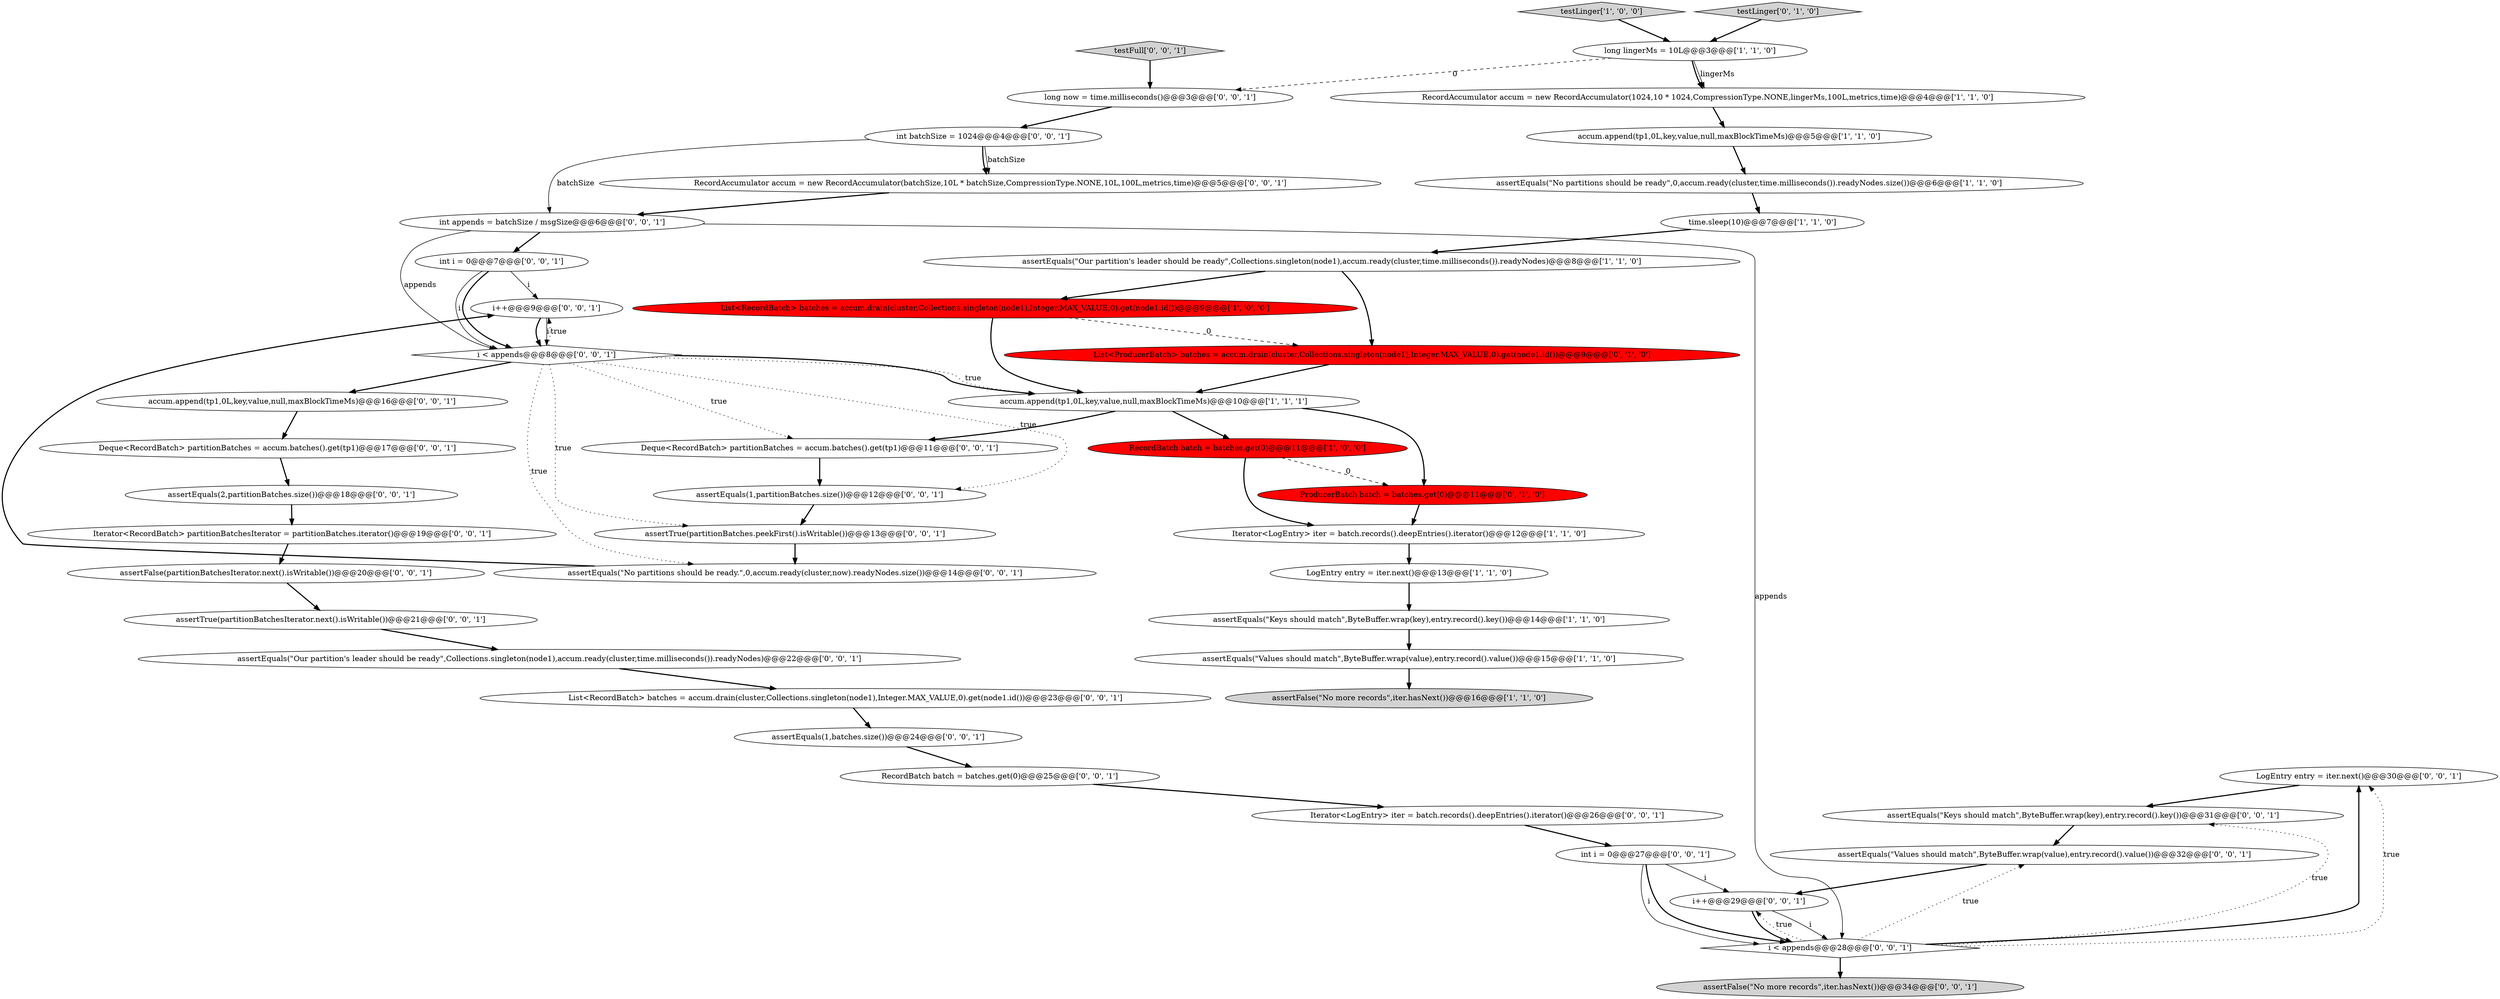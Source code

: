 digraph {
40 [style = filled, label = "LogEntry entry = iter.next()@@@30@@@['0', '0', '1']", fillcolor = white, shape = ellipse image = "AAA0AAABBB3BBB"];
31 [style = filled, label = "int batchSize = 1024@@@4@@@['0', '0', '1']", fillcolor = white, shape = ellipse image = "AAA0AAABBB3BBB"];
12 [style = filled, label = "List<RecordBatch> batches = accum.drain(cluster,Collections.singleton(node1),Integer.MAX_VALUE,0).get(node1.id())@@@9@@@['1', '0', '0']", fillcolor = red, shape = ellipse image = "AAA1AAABBB1BBB"];
47 [style = filled, label = "assertEquals(\"Values should match\",ByteBuffer.wrap(value),entry.record().value())@@@32@@@['0', '0', '1']", fillcolor = white, shape = ellipse image = "AAA0AAABBB3BBB"];
46 [style = filled, label = "Iterator<RecordBatch> partitionBatchesIterator = partitionBatches.iterator()@@@19@@@['0', '0', '1']", fillcolor = white, shape = ellipse image = "AAA0AAABBB3BBB"];
28 [style = filled, label = "int i = 0@@@7@@@['0', '0', '1']", fillcolor = white, shape = ellipse image = "AAA0AAABBB3BBB"];
44 [style = filled, label = "int appends = batchSize / msgSize@@@6@@@['0', '0', '1']", fillcolor = white, shape = ellipse image = "AAA0AAABBB3BBB"];
14 [style = filled, label = "testLinger['1', '0', '0']", fillcolor = lightgray, shape = diamond image = "AAA0AAABBB1BBB"];
37 [style = filled, label = "assertFalse(\"No more records\",iter.hasNext())@@@34@@@['0', '0', '1']", fillcolor = lightgray, shape = ellipse image = "AAA0AAABBB3BBB"];
2 [style = filled, label = "RecordAccumulator accum = new RecordAccumulator(1024,10 * 1024,CompressionType.NONE,lingerMs,100L,metrics,time)@@@4@@@['1', '1', '0']", fillcolor = white, shape = ellipse image = "AAA0AAABBB1BBB"];
3 [style = filled, label = "time.sleep(10)@@@7@@@['1', '1', '0']", fillcolor = white, shape = ellipse image = "AAA0AAABBB1BBB"];
24 [style = filled, label = "assertEquals(\"Our partition's leader should be ready\",Collections.singleton(node1),accum.ready(cluster,time.milliseconds()).readyNodes)@@@22@@@['0', '0', '1']", fillcolor = white, shape = ellipse image = "AAA0AAABBB3BBB"];
43 [style = filled, label = "assertTrue(partitionBatches.peekFirst().isWritable())@@@13@@@['0', '0', '1']", fillcolor = white, shape = ellipse image = "AAA0AAABBB3BBB"];
34 [style = filled, label = "assertEquals(\"Keys should match\",ByteBuffer.wrap(key),entry.record().key())@@@31@@@['0', '0', '1']", fillcolor = white, shape = ellipse image = "AAA0AAABBB3BBB"];
0 [style = filled, label = "LogEntry entry = iter.next()@@@13@@@['1', '1', '0']", fillcolor = white, shape = ellipse image = "AAA0AAABBB1BBB"];
11 [style = filled, label = "assertFalse(\"No more records\",iter.hasNext())@@@16@@@['1', '1', '0']", fillcolor = lightgray, shape = ellipse image = "AAA0AAABBB1BBB"];
10 [style = filled, label = "assertEquals(\"Values should match\",ByteBuffer.wrap(value),entry.record().value())@@@15@@@['1', '1', '0']", fillcolor = white, shape = ellipse image = "AAA0AAABBB1BBB"];
36 [style = filled, label = "i++@@@29@@@['0', '0', '1']", fillcolor = white, shape = ellipse image = "AAA0AAABBB3BBB"];
45 [style = filled, label = "RecordBatch batch = batches.get(0)@@@25@@@['0', '0', '1']", fillcolor = white, shape = ellipse image = "AAA0AAABBB3BBB"];
16 [style = filled, label = "ProducerBatch batch = batches.get(0)@@@11@@@['0', '1', '0']", fillcolor = red, shape = ellipse image = "AAA1AAABBB2BBB"];
8 [style = filled, label = "assertEquals(\"Keys should match\",ByteBuffer.wrap(key),entry.record().key())@@@14@@@['1', '1', '0']", fillcolor = white, shape = ellipse image = "AAA0AAABBB1BBB"];
41 [style = filled, label = "List<RecordBatch> batches = accum.drain(cluster,Collections.singleton(node1),Integer.MAX_VALUE,0).get(node1.id())@@@23@@@['0', '0', '1']", fillcolor = white, shape = ellipse image = "AAA0AAABBB3BBB"];
21 [style = filled, label = "RecordAccumulator accum = new RecordAccumulator(batchSize,10L * batchSize,CompressionType.NONE,10L,100L,metrics,time)@@@5@@@['0', '0', '1']", fillcolor = white, shape = ellipse image = "AAA0AAABBB3BBB"];
17 [style = filled, label = "List<ProducerBatch> batches = accum.drain(cluster,Collections.singleton(node1),Integer.MAX_VALUE,0).get(node1.id())@@@9@@@['0', '1', '0']", fillcolor = red, shape = ellipse image = "AAA1AAABBB2BBB"];
30 [style = filled, label = "assertTrue(partitionBatchesIterator.next().isWritable())@@@21@@@['0', '0', '1']", fillcolor = white, shape = ellipse image = "AAA0AAABBB3BBB"];
1 [style = filled, label = "accum.append(tp1,0L,key,value,null,maxBlockTimeMs)@@@10@@@['1', '1', '1']", fillcolor = white, shape = ellipse image = "AAA0AAABBB1BBB"];
35 [style = filled, label = "assertEquals(1,partitionBatches.size())@@@12@@@['0', '0', '1']", fillcolor = white, shape = ellipse image = "AAA0AAABBB3BBB"];
7 [style = filled, label = "assertEquals(\"No partitions should be ready\",0,accum.ready(cluster,time.milliseconds()).readyNodes.size())@@@6@@@['1', '1', '0']", fillcolor = white, shape = ellipse image = "AAA0AAABBB1BBB"];
39 [style = filled, label = "i++@@@9@@@['0', '0', '1']", fillcolor = white, shape = ellipse image = "AAA0AAABBB3BBB"];
20 [style = filled, label = "assertEquals(\"No partitions should be ready.\",0,accum.ready(cluster,now).readyNodes.size())@@@14@@@['0', '0', '1']", fillcolor = white, shape = ellipse image = "AAA0AAABBB3BBB"];
4 [style = filled, label = "assertEquals(\"Our partition's leader should be ready\",Collections.singleton(node1),accum.ready(cluster,time.milliseconds()).readyNodes)@@@8@@@['1', '1', '0']", fillcolor = white, shape = ellipse image = "AAA0AAABBB1BBB"];
26 [style = filled, label = "assertEquals(1,batches.size())@@@24@@@['0', '0', '1']", fillcolor = white, shape = ellipse image = "AAA0AAABBB3BBB"];
6 [style = filled, label = "accum.append(tp1,0L,key,value,null,maxBlockTimeMs)@@@5@@@['1', '1', '0']", fillcolor = white, shape = ellipse image = "AAA0AAABBB1BBB"];
13 [style = filled, label = "RecordBatch batch = batches.get(0)@@@11@@@['1', '0', '0']", fillcolor = red, shape = ellipse image = "AAA1AAABBB1BBB"];
32 [style = filled, label = "int i = 0@@@27@@@['0', '0', '1']", fillcolor = white, shape = ellipse image = "AAA0AAABBB3BBB"];
19 [style = filled, label = "Iterator<LogEntry> iter = batch.records().deepEntries().iterator()@@@26@@@['0', '0', '1']", fillcolor = white, shape = ellipse image = "AAA0AAABBB3BBB"];
27 [style = filled, label = "assertFalse(partitionBatchesIterator.next().isWritable())@@@20@@@['0', '0', '1']", fillcolor = white, shape = ellipse image = "AAA0AAABBB3BBB"];
18 [style = filled, label = "i < appends@@@8@@@['0', '0', '1']", fillcolor = white, shape = diamond image = "AAA0AAABBB3BBB"];
29 [style = filled, label = "Deque<RecordBatch> partitionBatches = accum.batches().get(tp1)@@@11@@@['0', '0', '1']", fillcolor = white, shape = ellipse image = "AAA0AAABBB3BBB"];
25 [style = filled, label = "Deque<RecordBatch> partitionBatches = accum.batches().get(tp1)@@@17@@@['0', '0', '1']", fillcolor = white, shape = ellipse image = "AAA0AAABBB3BBB"];
23 [style = filled, label = "long now = time.milliseconds()@@@3@@@['0', '0', '1']", fillcolor = white, shape = ellipse image = "AAA0AAABBB3BBB"];
42 [style = filled, label = "testFull['0', '0', '1']", fillcolor = lightgray, shape = diamond image = "AAA0AAABBB3BBB"];
9 [style = filled, label = "long lingerMs = 10L@@@3@@@['1', '1', '0']", fillcolor = white, shape = ellipse image = "AAA0AAABBB1BBB"];
38 [style = filled, label = "assertEquals(2,partitionBatches.size())@@@18@@@['0', '0', '1']", fillcolor = white, shape = ellipse image = "AAA0AAABBB3BBB"];
33 [style = filled, label = "accum.append(tp1,0L,key,value,null,maxBlockTimeMs)@@@16@@@['0', '0', '1']", fillcolor = white, shape = ellipse image = "AAA0AAABBB3BBB"];
22 [style = filled, label = "i < appends@@@28@@@['0', '0', '1']", fillcolor = white, shape = diamond image = "AAA0AAABBB3BBB"];
15 [style = filled, label = "testLinger['0', '1', '0']", fillcolor = lightgray, shape = diamond image = "AAA0AAABBB2BBB"];
5 [style = filled, label = "Iterator<LogEntry> iter = batch.records().deepEntries().iterator()@@@12@@@['1', '1', '0']", fillcolor = white, shape = ellipse image = "AAA0AAABBB1BBB"];
22->34 [style = dotted, label="true"];
23->31 [style = bold, label=""];
42->23 [style = bold, label=""];
8->10 [style = bold, label=""];
30->24 [style = bold, label=""];
32->22 [style = bold, label=""];
21->44 [style = bold, label=""];
18->35 [style = dotted, label="true"];
18->43 [style = dotted, label="true"];
32->36 [style = solid, label="i"];
28->18 [style = bold, label=""];
4->17 [style = bold, label=""];
17->1 [style = bold, label=""];
28->39 [style = solid, label="i"];
9->2 [style = bold, label=""];
2->6 [style = bold, label=""];
22->37 [style = bold, label=""];
27->30 [style = bold, label=""];
18->1 [style = dotted, label="true"];
34->47 [style = bold, label=""];
18->33 [style = bold, label=""];
43->20 [style = bold, label=""];
22->47 [style = dotted, label="true"];
31->44 [style = solid, label="batchSize"];
12->17 [style = dashed, label="0"];
9->2 [style = solid, label="lingerMs"];
31->21 [style = bold, label=""];
22->40 [style = dotted, label="true"];
40->34 [style = bold, label=""];
44->18 [style = solid, label="appends"];
18->20 [style = dotted, label="true"];
35->43 [style = bold, label=""];
12->1 [style = bold, label=""];
3->4 [style = bold, label=""];
1->13 [style = bold, label=""];
9->23 [style = dashed, label="0"];
7->3 [style = bold, label=""];
24->41 [style = bold, label=""];
31->21 [style = solid, label="batchSize"];
39->18 [style = bold, label=""];
28->18 [style = solid, label="i"];
36->22 [style = solid, label="i"];
19->32 [style = bold, label=""];
18->39 [style = dotted, label="true"];
5->0 [style = bold, label=""];
18->1 [style = bold, label=""];
33->25 [style = bold, label=""];
45->19 [style = bold, label=""];
1->16 [style = bold, label=""];
15->9 [style = bold, label=""];
32->22 [style = solid, label="i"];
44->28 [style = bold, label=""];
44->22 [style = solid, label="appends"];
39->18 [style = solid, label="i"];
46->27 [style = bold, label=""];
0->8 [style = bold, label=""];
13->16 [style = dashed, label="0"];
13->5 [style = bold, label=""];
16->5 [style = bold, label=""];
4->12 [style = bold, label=""];
20->39 [style = bold, label=""];
22->36 [style = dotted, label="true"];
38->46 [style = bold, label=""];
14->9 [style = bold, label=""];
26->45 [style = bold, label=""];
41->26 [style = bold, label=""];
29->35 [style = bold, label=""];
1->29 [style = bold, label=""];
6->7 [style = bold, label=""];
25->38 [style = bold, label=""];
47->36 [style = bold, label=""];
22->40 [style = bold, label=""];
18->29 [style = dotted, label="true"];
10->11 [style = bold, label=""];
36->22 [style = bold, label=""];
}
